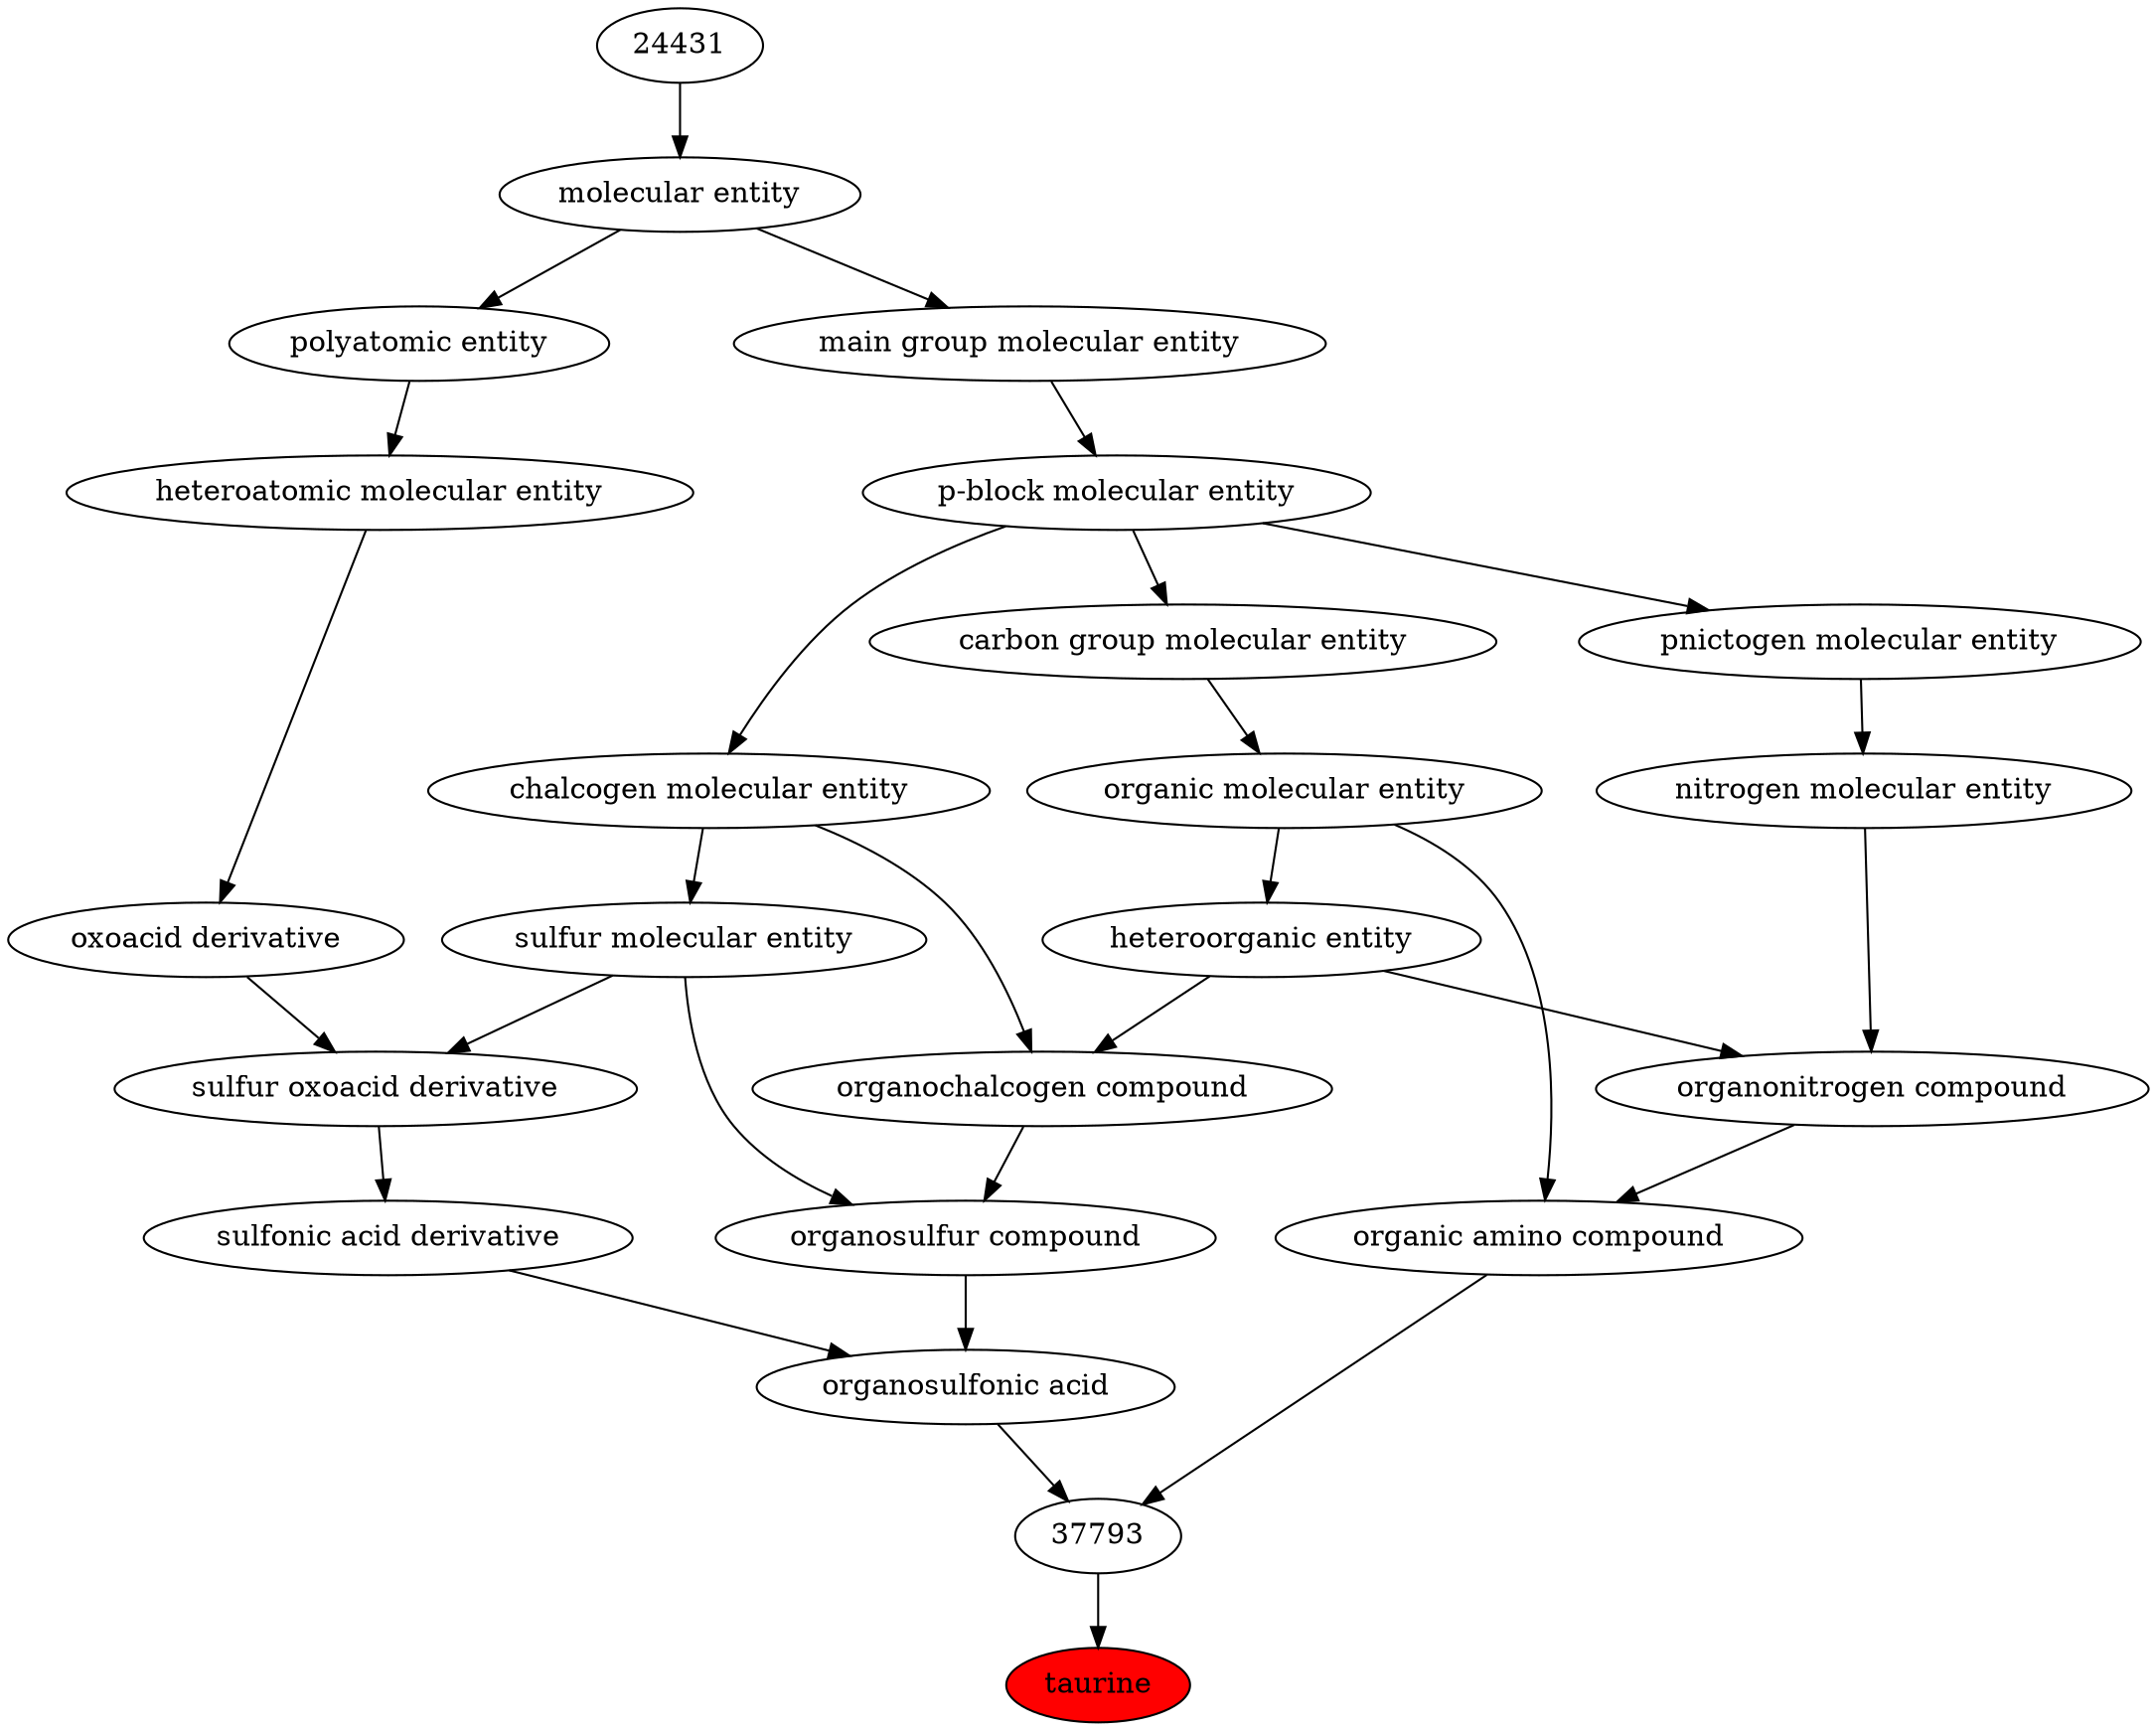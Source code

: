digraph tree{ 
15891 [label="taurine" fillcolor=red style=filled]
37793 -> 15891
37793 [label="37793"]
33551 -> 37793
50047 -> 37793
33551 [label="organosulfonic acid"]
33552 -> 33551
33261 -> 33551
50047 [label="organic amino compound"]
50860 -> 50047
35352 -> 50047
33552 [label="sulfonic acid derivative"]
33424 -> 33552
33261 [label="organosulfur compound"]
36962 -> 33261
26835 -> 33261
50860 [label="organic molecular entity"]
33582 -> 50860
35352 [label="organonitrogen compound"]
51143 -> 35352
33285 -> 35352
33424 [label="sulfur oxoacid derivative"]
33241 -> 33424
26835 -> 33424
36962 [label="organochalcogen compound"]
33285 -> 36962
33304 -> 36962
26835 [label="sulfur molecular entity"]
33304 -> 26835
33582 [label="carbon group molecular entity"]
33675 -> 33582
51143 [label="nitrogen molecular entity"]
33302 -> 51143
33285 [label="heteroorganic entity"]
50860 -> 33285
33241 [label="oxoacid derivative"]
37577 -> 33241
33304 [label="chalcogen molecular entity"]
33675 -> 33304
33675 [label="p-block molecular entity"]
33579 -> 33675
33302 [label="pnictogen molecular entity"]
33675 -> 33302
37577 [label="heteroatomic molecular entity"]
36357 -> 37577
33579 [label="main group molecular entity"]
23367 -> 33579
36357 [label="polyatomic entity"]
23367 -> 36357
23367 [label="molecular entity"]
24431 -> 23367
24431 [label="24431"]
}